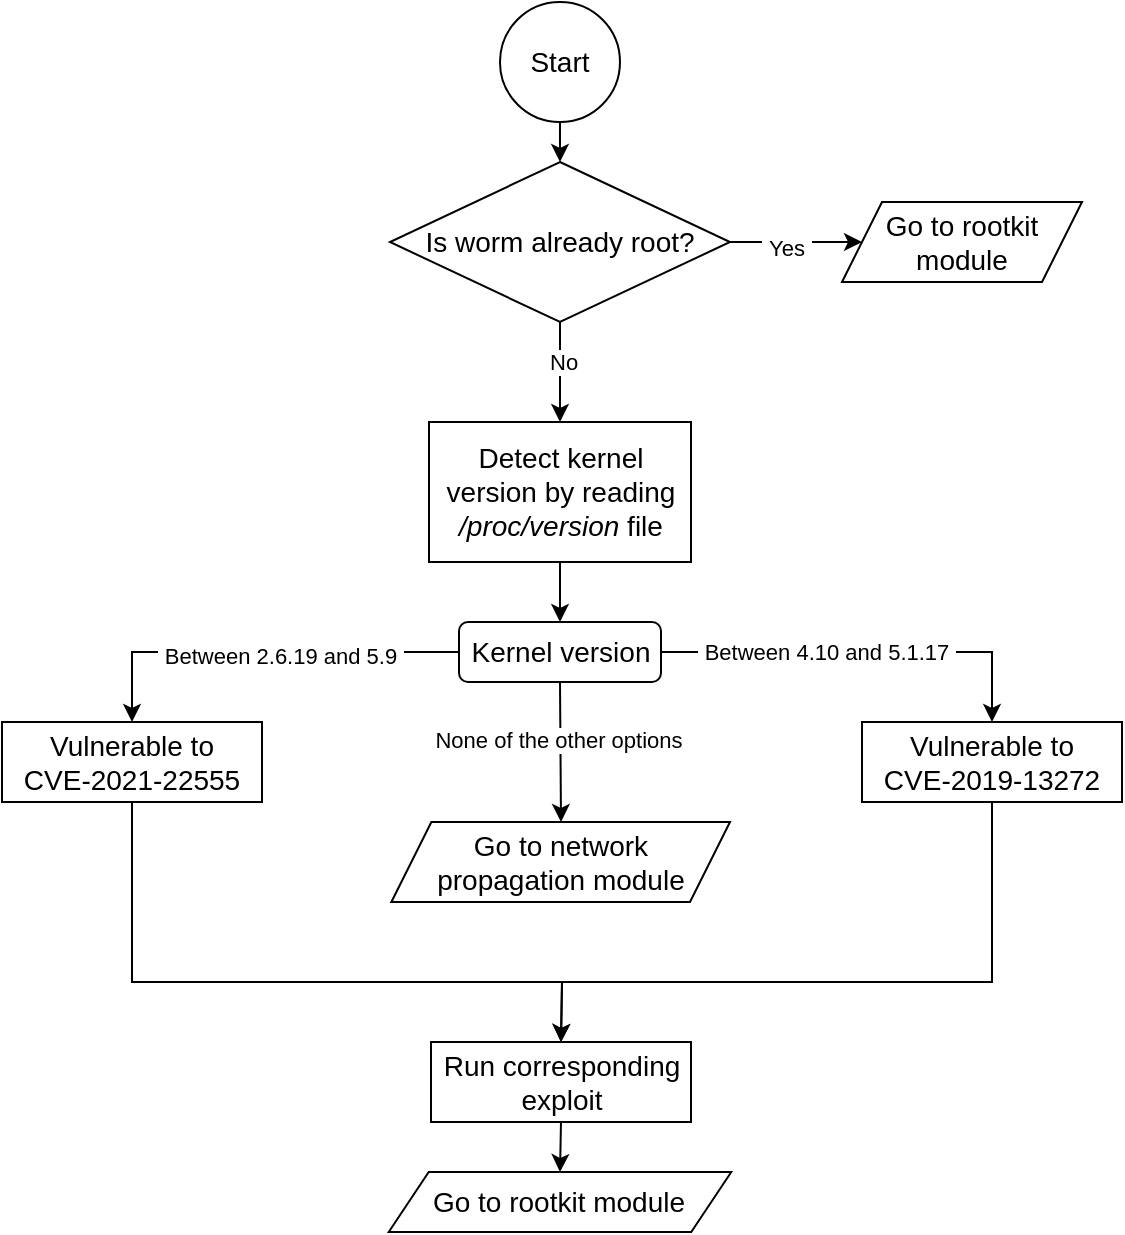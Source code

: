 <mxfile version="22.1.16" type="device">
  <diagram name="Page-1" id="XMWeRMQZ5Ynmzg_VOG7D">
    <mxGraphModel dx="838" dy="526" grid="1" gridSize="10" guides="1" tooltips="1" connect="1" arrows="1" fold="1" page="1" pageScale="1" pageWidth="827" pageHeight="1169" math="0" shadow="0">
      <root>
        <mxCell id="0" />
        <mxCell id="1" parent="0" />
        <mxCell id="3Ba2R-CBzMaeCA9EdWey-6" style="edgeStyle=orthogonalEdgeStyle;rounded=0;orthogonalLoop=1;jettySize=auto;html=1;exitX=1;exitY=0.5;exitDx=0;exitDy=0;entryX=0;entryY=0.5;entryDx=0;entryDy=0;" edge="1" parent="1" source="3Ba2R-CBzMaeCA9EdWey-2">
          <mxGeometry relative="1" as="geometry">
            <mxPoint x="510" y="120" as="targetPoint" />
          </mxGeometry>
        </mxCell>
        <mxCell id="3Ba2R-CBzMaeCA9EdWey-7" value="&amp;nbsp;Yes&amp;nbsp;" style="edgeLabel;html=1;align=center;verticalAlign=middle;resizable=0;points=[];" vertex="1" connectable="0" parent="3Ba2R-CBzMaeCA9EdWey-6">
          <mxGeometry x="-0.167" y="-3" relative="1" as="geometry">
            <mxPoint as="offset" />
          </mxGeometry>
        </mxCell>
        <mxCell id="3Ba2R-CBzMaeCA9EdWey-2" value="&lt;font style=&quot;font-size: 14px;&quot;&gt;Is worm already root?&lt;/font&gt;" style="rhombus;whiteSpace=wrap;html=1;" vertex="1" parent="1">
          <mxGeometry x="274" y="80" width="170" height="80" as="geometry" />
        </mxCell>
        <mxCell id="3Ba2R-CBzMaeCA9EdWey-3" value="" style="endArrow=classic;html=1;rounded=0;exitX=0.5;exitY=1;exitDx=0;exitDy=0;entryX=0.5;entryY=0;entryDx=0;entryDy=0;" edge="1" parent="1" source="3Ba2R-CBzMaeCA9EdWey-2" target="3Ba2R-CBzMaeCA9EdWey-10">
          <mxGeometry width="50" height="50" relative="1" as="geometry">
            <mxPoint x="394" y="340" as="sourcePoint" />
            <mxPoint x="359" y="210" as="targetPoint" />
          </mxGeometry>
        </mxCell>
        <mxCell id="3Ba2R-CBzMaeCA9EdWey-8" value="&amp;nbsp;No" style="edgeLabel;html=1;align=center;verticalAlign=middle;resizable=0;points=[];" vertex="1" connectable="0" parent="3Ba2R-CBzMaeCA9EdWey-3">
          <mxGeometry x="-0.353" y="-3" relative="1" as="geometry">
            <mxPoint x="3" y="4" as="offset" />
          </mxGeometry>
        </mxCell>
        <mxCell id="3Ba2R-CBzMaeCA9EdWey-13" style="edgeStyle=orthogonalEdgeStyle;rounded=0;orthogonalLoop=1;jettySize=auto;html=1;exitX=0.5;exitY=1;exitDx=0;exitDy=0;entryX=0.5;entryY=0;entryDx=0;entryDy=0;" edge="1" parent="1" source="3Ba2R-CBzMaeCA9EdWey-10" target="3Ba2R-CBzMaeCA9EdWey-14">
          <mxGeometry relative="1" as="geometry">
            <mxPoint x="359" y="310" as="targetPoint" />
          </mxGeometry>
        </mxCell>
        <mxCell id="3Ba2R-CBzMaeCA9EdWey-10" value="&lt;font style=&quot;font-size: 14px;&quot;&gt;Detect kernel version by reading &lt;i&gt;/proc/version&lt;/i&gt; file&lt;/font&gt;" style="rounded=0;whiteSpace=wrap;html=1;" vertex="1" parent="1">
          <mxGeometry x="293.5" y="210" width="131" height="70" as="geometry" />
        </mxCell>
        <mxCell id="3Ba2R-CBzMaeCA9EdWey-14" value="&lt;font style=&quot;font-size: 14px;&quot;&gt;Kernel version&lt;/font&gt;" style="rounded=1;whiteSpace=wrap;html=1;" vertex="1" parent="1">
          <mxGeometry x="308.5" y="310" width="101" height="30" as="geometry" />
        </mxCell>
        <mxCell id="3Ba2R-CBzMaeCA9EdWey-15" value="" style="endArrow=classic;html=1;rounded=0;exitX=1;exitY=0.5;exitDx=0;exitDy=0;entryX=0.5;entryY=0;entryDx=0;entryDy=0;" edge="1" parent="1" source="3Ba2R-CBzMaeCA9EdWey-14" target="3Ba2R-CBzMaeCA9EdWey-17">
          <mxGeometry width="50" height="50" relative="1" as="geometry">
            <mxPoint x="400" y="350" as="sourcePoint" />
            <mxPoint x="570" y="360" as="targetPoint" />
            <Array as="points">
              <mxPoint x="575" y="325" />
            </Array>
          </mxGeometry>
        </mxCell>
        <mxCell id="3Ba2R-CBzMaeCA9EdWey-16" value="&amp;nbsp;Between 4.10 and 5.1.17&amp;nbsp;" style="edgeLabel;html=1;align=center;verticalAlign=middle;resizable=0;points=[];labelBorderColor=none;fontColor=default;labelBackgroundColor=default;" vertex="1" connectable="0" parent="3Ba2R-CBzMaeCA9EdWey-15">
          <mxGeometry x="-0.438" y="-1" relative="1" as="geometry">
            <mxPoint x="26" y="-1" as="offset" />
          </mxGeometry>
        </mxCell>
        <mxCell id="3Ba2R-CBzMaeCA9EdWey-17" value="&lt;font style=&quot;font-size: 14px;&quot;&gt;Vulnerable to&lt;br&gt;CVE-2019-13272&lt;/font&gt;&lt;span id=&quot;docs-internal-guid-ed3416c1-7fff-e82f-e609-59aca7f9d29d&quot;&gt;&lt;/span&gt;" style="rounded=0;whiteSpace=wrap;html=1;" vertex="1" parent="1">
          <mxGeometry x="510" y="360" width="130" height="40" as="geometry" />
        </mxCell>
        <mxCell id="3Ba2R-CBzMaeCA9EdWey-19" value="&lt;span style=&quot;font-size: 14px;&quot;&gt;Run corresponding exploit&lt;/span&gt;" style="rounded=0;whiteSpace=wrap;html=1;" vertex="1" parent="1">
          <mxGeometry x="294.5" y="520" width="130" height="40" as="geometry" />
        </mxCell>
        <mxCell id="3Ba2R-CBzMaeCA9EdWey-20" value="" style="endArrow=classic;html=1;rounded=0;exitX=0.5;exitY=1;exitDx=0;exitDy=0;entryX=0.5;entryY=0;entryDx=0;entryDy=0;" edge="1" parent="1" source="3Ba2R-CBzMaeCA9EdWey-17" target="3Ba2R-CBzMaeCA9EdWey-19">
          <mxGeometry width="50" height="50" relative="1" as="geometry">
            <mxPoint x="400" y="360" as="sourcePoint" />
            <mxPoint x="450" y="310" as="targetPoint" />
            <Array as="points">
              <mxPoint x="575" y="490" />
              <mxPoint x="360" y="490" />
            </Array>
          </mxGeometry>
        </mxCell>
        <mxCell id="3Ba2R-CBzMaeCA9EdWey-21" value="&lt;font style=&quot;font-size: 14px;&quot;&gt;Vulnerable to&lt;br&gt;CVE-2021-22555&lt;/font&gt;&lt;span id=&quot;docs-internal-guid-ed3416c1-7fff-e82f-e609-59aca7f9d29d&quot;&gt;&lt;/span&gt;" style="rounded=0;whiteSpace=wrap;html=1;" vertex="1" parent="1">
          <mxGeometry x="80" y="360" width="130" height="40" as="geometry" />
        </mxCell>
        <mxCell id="3Ba2R-CBzMaeCA9EdWey-22" value="" style="endArrow=classic;html=1;rounded=0;exitX=0;exitY=0.5;exitDx=0;exitDy=0;entryX=0.5;entryY=0;entryDx=0;entryDy=0;" edge="1" parent="1" source="3Ba2R-CBzMaeCA9EdWey-14" target="3Ba2R-CBzMaeCA9EdWey-21">
          <mxGeometry width="50" height="50" relative="1" as="geometry">
            <mxPoint x="400" y="440" as="sourcePoint" />
            <mxPoint x="450" y="390" as="targetPoint" />
            <Array as="points">
              <mxPoint x="145" y="325" />
            </Array>
          </mxGeometry>
        </mxCell>
        <mxCell id="3Ba2R-CBzMaeCA9EdWey-23" value="&amp;nbsp;Between 2.6.19 and 5.9&amp;nbsp;" style="edgeLabel;html=1;align=center;verticalAlign=middle;resizable=0;points=[];" vertex="1" connectable="0" parent="3Ba2R-CBzMaeCA9EdWey-22">
          <mxGeometry x="-0.1" y="2" relative="1" as="geometry">
            <mxPoint as="offset" />
          </mxGeometry>
        </mxCell>
        <mxCell id="3Ba2R-CBzMaeCA9EdWey-24" value="" style="endArrow=classic;html=1;rounded=0;exitX=0.5;exitY=1;exitDx=0;exitDy=0;entryX=0.5;entryY=0;entryDx=0;entryDy=0;" edge="1" parent="1" source="3Ba2R-CBzMaeCA9EdWey-21" target="3Ba2R-CBzMaeCA9EdWey-19">
          <mxGeometry width="50" height="50" relative="1" as="geometry">
            <mxPoint x="400" y="330" as="sourcePoint" />
            <mxPoint x="450" y="280" as="targetPoint" />
            <Array as="points">
              <mxPoint x="145" y="490" />
              <mxPoint x="360" y="490" />
            </Array>
          </mxGeometry>
        </mxCell>
        <mxCell id="3Ba2R-CBzMaeCA9EdWey-26" value="" style="endArrow=classic;html=1;rounded=0;exitX=0.5;exitY=1;exitDx=0;exitDy=0;entryX=0.5;entryY=0;entryDx=0;entryDy=0;" edge="1" parent="1" source="3Ba2R-CBzMaeCA9EdWey-19">
          <mxGeometry width="50" height="50" relative="1" as="geometry">
            <mxPoint x="370" y="545" as="sourcePoint" />
            <mxPoint x="359" y="585.0" as="targetPoint" />
          </mxGeometry>
        </mxCell>
        <mxCell id="3Ba2R-CBzMaeCA9EdWey-27" value="" style="endArrow=classic;html=1;rounded=0;exitX=0.5;exitY=1;exitDx=0;exitDy=0;entryX=0.5;entryY=0;entryDx=0;entryDy=0;" edge="1" parent="1" source="3Ba2R-CBzMaeCA9EdWey-14">
          <mxGeometry width="50" height="50" relative="1" as="geometry">
            <mxPoint x="370" y="500" as="sourcePoint" />
            <mxPoint x="359.5" y="410.0" as="targetPoint" />
          </mxGeometry>
        </mxCell>
        <mxCell id="3Ba2R-CBzMaeCA9EdWey-30" value="None of the other options" style="edgeLabel;html=1;align=center;verticalAlign=middle;resizable=0;points=[];" vertex="1" connectable="0" parent="3Ba2R-CBzMaeCA9EdWey-27">
          <mxGeometry x="-0.188" y="-1" relative="1" as="geometry">
            <mxPoint as="offset" />
          </mxGeometry>
        </mxCell>
        <mxCell id="3Ba2R-CBzMaeCA9EdWey-35" value="&lt;font style=&quot;font-size: 14px;&quot;&gt;Go to rootkit module&lt;/font&gt;" style="shape=parallelogram;perimeter=parallelogramPerimeter;whiteSpace=wrap;html=1;fixedSize=1;" vertex="1" parent="1">
          <mxGeometry x="273.37" y="585" width="171.25" height="30" as="geometry" />
        </mxCell>
        <mxCell id="3Ba2R-CBzMaeCA9EdWey-36" value="&lt;font style=&quot;font-size: 14px;&quot;&gt;Go to network&lt;br&gt;propagation module&lt;/font&gt;" style="shape=parallelogram;perimeter=parallelogramPerimeter;whiteSpace=wrap;html=1;fixedSize=1;" vertex="1" parent="1">
          <mxGeometry x="274.68" y="410" width="169.32" height="40" as="geometry" />
        </mxCell>
        <mxCell id="3Ba2R-CBzMaeCA9EdWey-37" value="&lt;font style=&quot;font-size: 14px;&quot;&gt;Go to rootkit module&lt;/font&gt;" style="shape=parallelogram;perimeter=parallelogramPerimeter;whiteSpace=wrap;html=1;fixedSize=1;" vertex="1" parent="1">
          <mxGeometry x="500" y="100" width="120" height="40" as="geometry" />
        </mxCell>
        <mxCell id="3Ba2R-CBzMaeCA9EdWey-38" value="&lt;font style=&quot;font-size: 14px;&quot;&gt;Start&lt;/font&gt;" style="ellipse;whiteSpace=wrap;html=1;aspect=fixed;" vertex="1" parent="1">
          <mxGeometry x="328.99" width="60" height="60" as="geometry" />
        </mxCell>
        <mxCell id="3Ba2R-CBzMaeCA9EdWey-39" value="" style="endArrow=classic;html=1;rounded=0;exitX=0.5;exitY=1;exitDx=0;exitDy=0;entryX=0.5;entryY=0;entryDx=0;entryDy=0;" edge="1" parent="1" source="3Ba2R-CBzMaeCA9EdWey-38" target="3Ba2R-CBzMaeCA9EdWey-2">
          <mxGeometry width="50" height="50" relative="1" as="geometry">
            <mxPoint x="290" y="190" as="sourcePoint" />
            <mxPoint x="340" y="140" as="targetPoint" />
          </mxGeometry>
        </mxCell>
      </root>
    </mxGraphModel>
  </diagram>
</mxfile>
